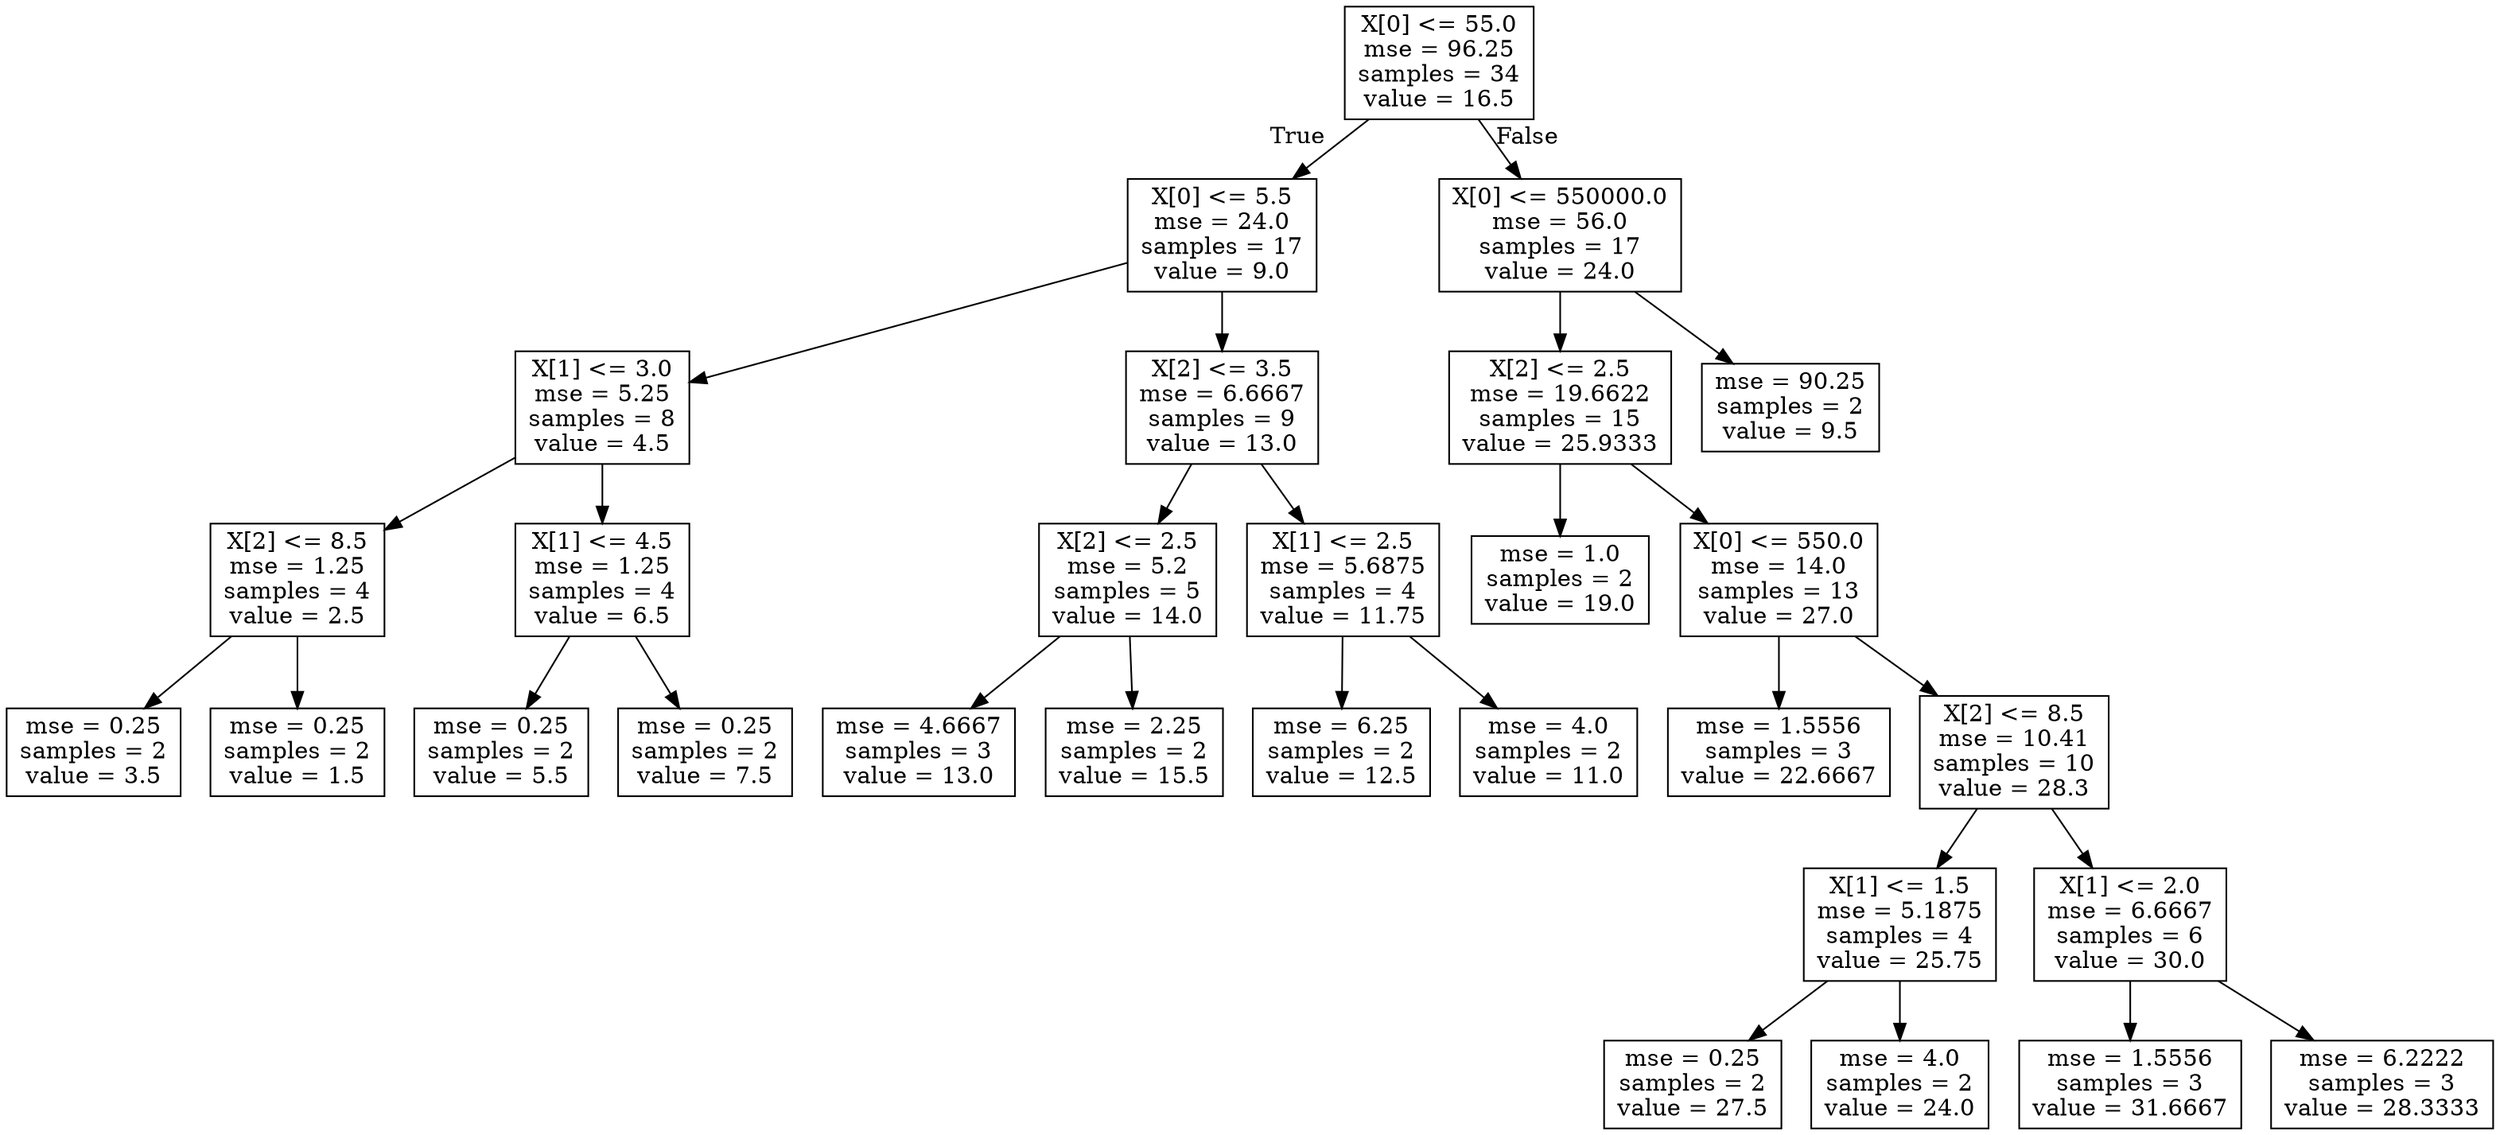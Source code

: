 digraph Tree {
node [shape=box] ;
0 [label="X[0] <= 55.0\nmse = 96.25\nsamples = 34\nvalue = 16.5"] ;
1 [label="X[0] <= 5.5\nmse = 24.0\nsamples = 17\nvalue = 9.0"] ;
0 -> 1 [labeldistance=2.5, labelangle=45, headlabel="True"] ;
2 [label="X[1] <= 3.0\nmse = 5.25\nsamples = 8\nvalue = 4.5"] ;
1 -> 2 ;
3 [label="X[2] <= 8.5\nmse = 1.25\nsamples = 4\nvalue = 2.5"] ;
2 -> 3 ;
4 [label="mse = 0.25\nsamples = 2\nvalue = 3.5"] ;
3 -> 4 ;
5 [label="mse = 0.25\nsamples = 2\nvalue = 1.5"] ;
3 -> 5 ;
6 [label="X[1] <= 4.5\nmse = 1.25\nsamples = 4\nvalue = 6.5"] ;
2 -> 6 ;
7 [label="mse = 0.25\nsamples = 2\nvalue = 5.5"] ;
6 -> 7 ;
8 [label="mse = 0.25\nsamples = 2\nvalue = 7.5"] ;
6 -> 8 ;
9 [label="X[2] <= 3.5\nmse = 6.6667\nsamples = 9\nvalue = 13.0"] ;
1 -> 9 ;
10 [label="X[2] <= 2.5\nmse = 5.2\nsamples = 5\nvalue = 14.0"] ;
9 -> 10 ;
11 [label="mse = 4.6667\nsamples = 3\nvalue = 13.0"] ;
10 -> 11 ;
12 [label="mse = 2.25\nsamples = 2\nvalue = 15.5"] ;
10 -> 12 ;
13 [label="X[1] <= 2.5\nmse = 5.6875\nsamples = 4\nvalue = 11.75"] ;
9 -> 13 ;
14 [label="mse = 6.25\nsamples = 2\nvalue = 12.5"] ;
13 -> 14 ;
15 [label="mse = 4.0\nsamples = 2\nvalue = 11.0"] ;
13 -> 15 ;
16 [label="X[0] <= 550000.0\nmse = 56.0\nsamples = 17\nvalue = 24.0"] ;
0 -> 16 [labeldistance=2.5, labelangle=-45, headlabel="False"] ;
17 [label="X[2] <= 2.5\nmse = 19.6622\nsamples = 15\nvalue = 25.9333"] ;
16 -> 17 ;
18 [label="mse = 1.0\nsamples = 2\nvalue = 19.0"] ;
17 -> 18 ;
19 [label="X[0] <= 550.0\nmse = 14.0\nsamples = 13\nvalue = 27.0"] ;
17 -> 19 ;
20 [label="mse = 1.5556\nsamples = 3\nvalue = 22.6667"] ;
19 -> 20 ;
21 [label="X[2] <= 8.5\nmse = 10.41\nsamples = 10\nvalue = 28.3"] ;
19 -> 21 ;
22 [label="X[1] <= 1.5\nmse = 5.1875\nsamples = 4\nvalue = 25.75"] ;
21 -> 22 ;
23 [label="mse = 0.25\nsamples = 2\nvalue = 27.5"] ;
22 -> 23 ;
24 [label="mse = 4.0\nsamples = 2\nvalue = 24.0"] ;
22 -> 24 ;
25 [label="X[1] <= 2.0\nmse = 6.6667\nsamples = 6\nvalue = 30.0"] ;
21 -> 25 ;
26 [label="mse = 1.5556\nsamples = 3\nvalue = 31.6667"] ;
25 -> 26 ;
27 [label="mse = 6.2222\nsamples = 3\nvalue = 28.3333"] ;
25 -> 27 ;
28 [label="mse = 90.25\nsamples = 2\nvalue = 9.5"] ;
16 -> 28 ;
}